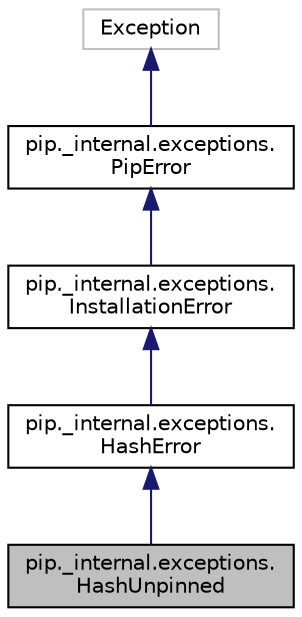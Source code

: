 digraph "pip._internal.exceptions.HashUnpinned"
{
 // LATEX_PDF_SIZE
  edge [fontname="Helvetica",fontsize="10",labelfontname="Helvetica",labelfontsize="10"];
  node [fontname="Helvetica",fontsize="10",shape=record];
  Node1 [label="pip._internal.exceptions.\lHashUnpinned",height=0.2,width=0.4,color="black", fillcolor="grey75", style="filled", fontcolor="black",tooltip=" "];
  Node2 -> Node1 [dir="back",color="midnightblue",fontsize="10",style="solid"];
  Node2 [label="pip._internal.exceptions.\lHashError",height=0.2,width=0.4,color="black", fillcolor="white", style="filled",URL="$classpip_1_1__internal_1_1exceptions_1_1_hash_error.html",tooltip=" "];
  Node3 -> Node2 [dir="back",color="midnightblue",fontsize="10",style="solid"];
  Node3 [label="pip._internal.exceptions.\lInstallationError",height=0.2,width=0.4,color="black", fillcolor="white", style="filled",URL="$classpip_1_1__internal_1_1exceptions_1_1_installation_error.html",tooltip=" "];
  Node4 -> Node3 [dir="back",color="midnightblue",fontsize="10",style="solid"];
  Node4 [label="pip._internal.exceptions.\lPipError",height=0.2,width=0.4,color="black", fillcolor="white", style="filled",URL="$classpip_1_1__internal_1_1exceptions_1_1_pip_error.html",tooltip=" "];
  Node5 -> Node4 [dir="back",color="midnightblue",fontsize="10",style="solid"];
  Node5 [label="Exception",height=0.2,width=0.4,color="grey75", fillcolor="white", style="filled",tooltip=" "];
}
